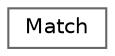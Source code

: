 digraph "Graphical Class Hierarchy"
{
 // LATEX_PDF_SIZE
  bgcolor="transparent";
  edge [fontname=Helvetica,fontsize=10,labelfontname=Helvetica,labelfontsize=10];
  node [fontname=Helvetica,fontsize=10,shape=box,height=0.2,width=0.4];
  rankdir="LR";
  Node0 [label="Match",height=0.2,width=0.4,color="grey40", fillcolor="white", style="filled",URL="$class_match.html",tooltip="É a partida, literalmente, recebe as interações no tabuleiro e dá andamento ao jogo."];
}
